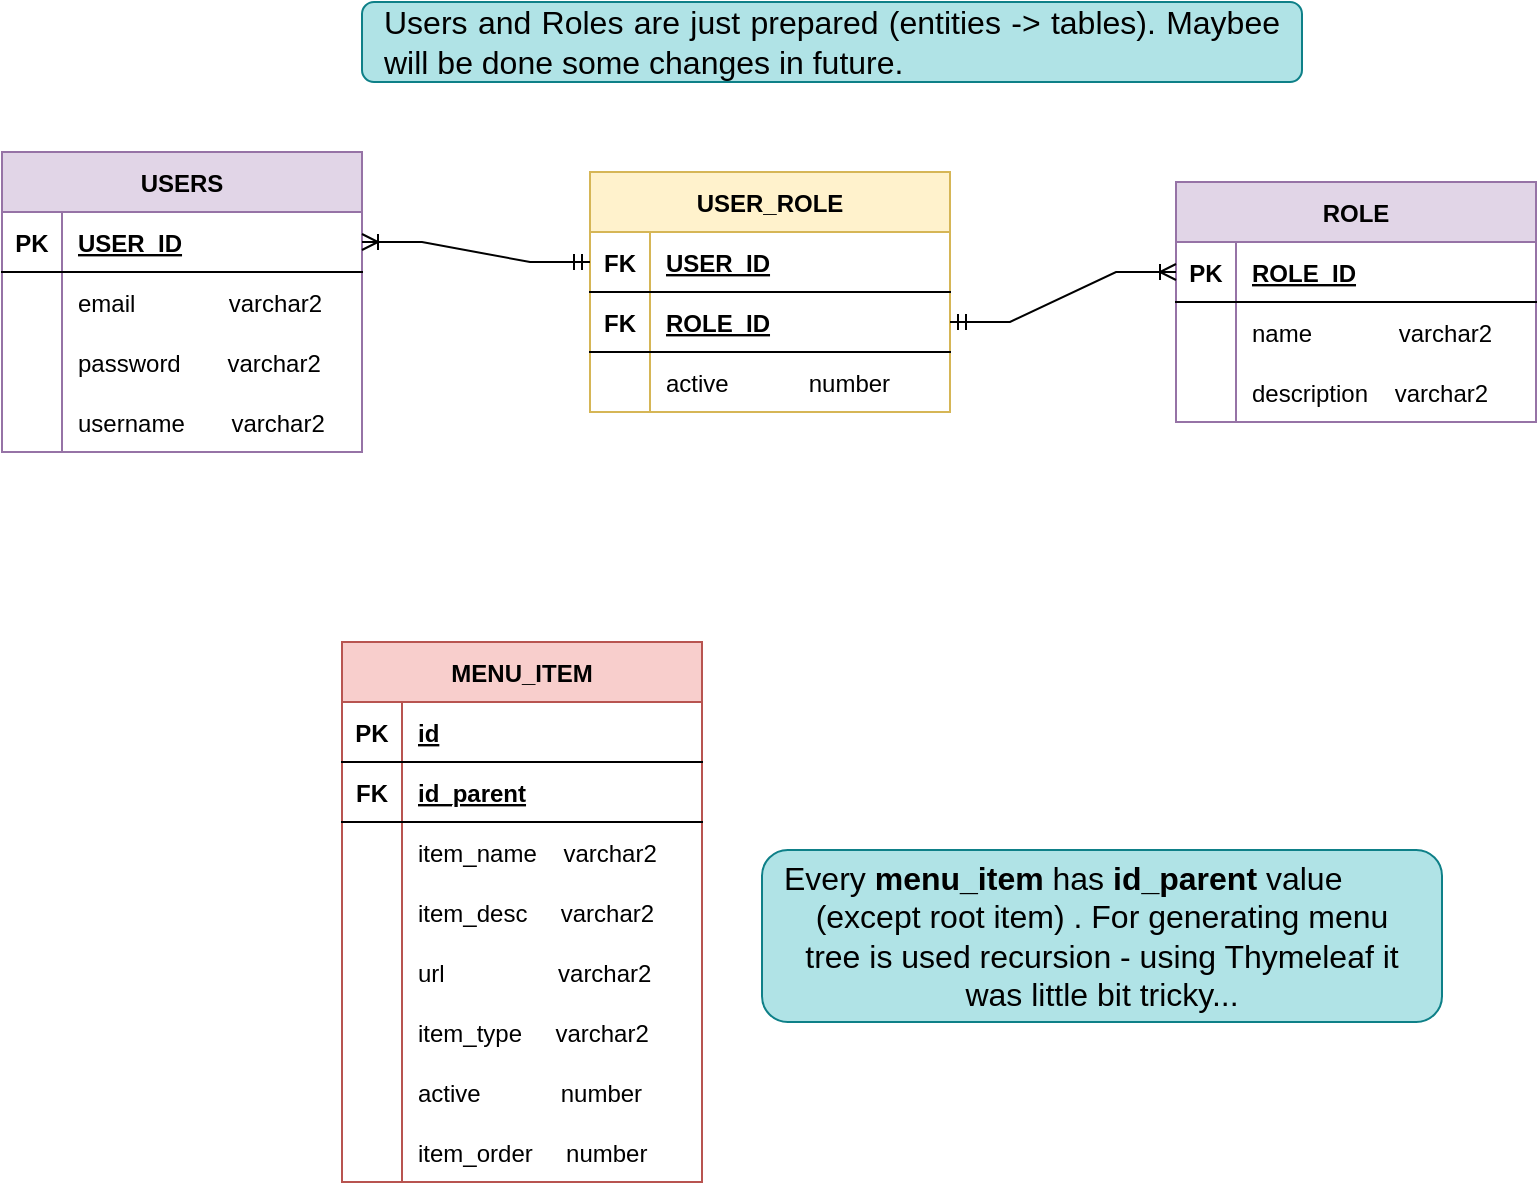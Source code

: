 <mxfile version="20.8.16" type="device"><diagram name="Stránka-1" id="7NlNVVRhLqM0KEA0DAtO"><mxGraphModel dx="1018" dy="578" grid="1" gridSize="10" guides="1" tooltips="1" connect="1" arrows="1" fold="1" page="1" pageScale="1" pageWidth="827" pageHeight="1169" math="0" shadow="0"><root><mxCell id="0"/><mxCell id="1" parent="0"/><mxCell id="jkcJ2z6eCagpfn61NGi7-1" value="MENU_ITEM" style="shape=table;startSize=30;container=1;collapsible=1;childLayout=tableLayout;fixedRows=1;rowLines=0;fontStyle=1;align=center;resizeLast=1;fillColor=#f8cecc;strokeColor=#b85450;" vertex="1" parent="1"><mxGeometry x="200" y="350" width="180" height="270" as="geometry"/></mxCell><mxCell id="jkcJ2z6eCagpfn61NGi7-2" value="" style="shape=tableRow;horizontal=0;startSize=0;swimlaneHead=0;swimlaneBody=0;fillColor=none;collapsible=0;dropTarget=0;points=[[0,0.5],[1,0.5]];portConstraint=eastwest;top=0;left=0;right=0;bottom=1;" vertex="1" parent="jkcJ2z6eCagpfn61NGi7-1"><mxGeometry y="30" width="180" height="30" as="geometry"/></mxCell><mxCell id="jkcJ2z6eCagpfn61NGi7-3" value="PK" style="shape=partialRectangle;connectable=0;fillColor=none;top=0;left=0;bottom=0;right=0;fontStyle=1;overflow=hidden;" vertex="1" parent="jkcJ2z6eCagpfn61NGi7-2"><mxGeometry width="30" height="30" as="geometry"><mxRectangle width="30" height="30" as="alternateBounds"/></mxGeometry></mxCell><mxCell id="jkcJ2z6eCagpfn61NGi7-4" value="id" style="shape=partialRectangle;connectable=0;fillColor=none;top=0;left=0;bottom=0;right=0;align=left;spacingLeft=6;fontStyle=5;overflow=hidden;" vertex="1" parent="jkcJ2z6eCagpfn61NGi7-2"><mxGeometry x="30" width="150" height="30" as="geometry"><mxRectangle width="150" height="30" as="alternateBounds"/></mxGeometry></mxCell><mxCell id="jkcJ2z6eCagpfn61NGi7-20" style="shape=tableRow;horizontal=0;startSize=0;swimlaneHead=0;swimlaneBody=0;fillColor=none;collapsible=0;dropTarget=0;points=[[0,0.5],[1,0.5]];portConstraint=eastwest;top=0;left=0;right=0;bottom=1;" vertex="1" parent="jkcJ2z6eCagpfn61NGi7-1"><mxGeometry y="60" width="180" height="30" as="geometry"/></mxCell><mxCell id="jkcJ2z6eCagpfn61NGi7-21" value="FK" style="shape=partialRectangle;connectable=0;fillColor=none;top=0;left=0;bottom=0;right=0;fontStyle=1;overflow=hidden;" vertex="1" parent="jkcJ2z6eCagpfn61NGi7-20"><mxGeometry width="30" height="30" as="geometry"><mxRectangle width="30" height="30" as="alternateBounds"/></mxGeometry></mxCell><mxCell id="jkcJ2z6eCagpfn61NGi7-22" value="id_parent" style="shape=partialRectangle;connectable=0;fillColor=none;top=0;left=0;bottom=0;right=0;align=left;spacingLeft=6;fontStyle=5;overflow=hidden;" vertex="1" parent="jkcJ2z6eCagpfn61NGi7-20"><mxGeometry x="30" width="150" height="30" as="geometry"><mxRectangle width="150" height="30" as="alternateBounds"/></mxGeometry></mxCell><mxCell id="jkcJ2z6eCagpfn61NGi7-5" value="" style="shape=tableRow;horizontal=0;startSize=0;swimlaneHead=0;swimlaneBody=0;fillColor=none;collapsible=0;dropTarget=0;points=[[0,0.5],[1,0.5]];portConstraint=eastwest;top=0;left=0;right=0;bottom=0;" vertex="1" parent="jkcJ2z6eCagpfn61NGi7-1"><mxGeometry y="90" width="180" height="30" as="geometry"/></mxCell><mxCell id="jkcJ2z6eCagpfn61NGi7-6" value="" style="shape=partialRectangle;connectable=0;fillColor=none;top=0;left=0;bottom=0;right=0;editable=1;overflow=hidden;" vertex="1" parent="jkcJ2z6eCagpfn61NGi7-5"><mxGeometry width="30" height="30" as="geometry"><mxRectangle width="30" height="30" as="alternateBounds"/></mxGeometry></mxCell><mxCell id="jkcJ2z6eCagpfn61NGi7-7" value="item_name    varchar2" style="shape=partialRectangle;connectable=0;fillColor=none;top=0;left=0;bottom=0;right=0;align=left;spacingLeft=6;overflow=hidden;" vertex="1" parent="jkcJ2z6eCagpfn61NGi7-5"><mxGeometry x="30" width="150" height="30" as="geometry"><mxRectangle width="150" height="30" as="alternateBounds"/></mxGeometry></mxCell><mxCell id="jkcJ2z6eCagpfn61NGi7-8" value="" style="shape=tableRow;horizontal=0;startSize=0;swimlaneHead=0;swimlaneBody=0;fillColor=none;collapsible=0;dropTarget=0;points=[[0,0.5],[1,0.5]];portConstraint=eastwest;top=0;left=0;right=0;bottom=0;" vertex="1" parent="jkcJ2z6eCagpfn61NGi7-1"><mxGeometry y="120" width="180" height="30" as="geometry"/></mxCell><mxCell id="jkcJ2z6eCagpfn61NGi7-9" value="" style="shape=partialRectangle;connectable=0;fillColor=none;top=0;left=0;bottom=0;right=0;editable=1;overflow=hidden;" vertex="1" parent="jkcJ2z6eCagpfn61NGi7-8"><mxGeometry width="30" height="30" as="geometry"><mxRectangle width="30" height="30" as="alternateBounds"/></mxGeometry></mxCell><mxCell id="jkcJ2z6eCagpfn61NGi7-10" value="item_desc     varchar2" style="shape=partialRectangle;connectable=0;fillColor=none;top=0;left=0;bottom=0;right=0;align=left;spacingLeft=6;overflow=hidden;" vertex="1" parent="jkcJ2z6eCagpfn61NGi7-8"><mxGeometry x="30" width="150" height="30" as="geometry"><mxRectangle width="150" height="30" as="alternateBounds"/></mxGeometry></mxCell><mxCell id="jkcJ2z6eCagpfn61NGi7-11" value="" style="shape=tableRow;horizontal=0;startSize=0;swimlaneHead=0;swimlaneBody=0;fillColor=none;collapsible=0;dropTarget=0;points=[[0,0.5],[1,0.5]];portConstraint=eastwest;top=0;left=0;right=0;bottom=0;" vertex="1" parent="jkcJ2z6eCagpfn61NGi7-1"><mxGeometry y="150" width="180" height="30" as="geometry"/></mxCell><mxCell id="jkcJ2z6eCagpfn61NGi7-12" value="" style="shape=partialRectangle;connectable=0;fillColor=none;top=0;left=0;bottom=0;right=0;editable=1;overflow=hidden;" vertex="1" parent="jkcJ2z6eCagpfn61NGi7-11"><mxGeometry width="30" height="30" as="geometry"><mxRectangle width="30" height="30" as="alternateBounds"/></mxGeometry></mxCell><mxCell id="jkcJ2z6eCagpfn61NGi7-13" value="url                 varchar2" style="shape=partialRectangle;connectable=0;fillColor=none;top=0;left=0;bottom=0;right=0;align=left;spacingLeft=6;overflow=hidden;" vertex="1" parent="jkcJ2z6eCagpfn61NGi7-11"><mxGeometry x="30" width="150" height="30" as="geometry"><mxRectangle width="150" height="30" as="alternateBounds"/></mxGeometry></mxCell><mxCell id="jkcJ2z6eCagpfn61NGi7-68" style="shape=tableRow;horizontal=0;startSize=0;swimlaneHead=0;swimlaneBody=0;fillColor=none;collapsible=0;dropTarget=0;points=[[0,0.5],[1,0.5]];portConstraint=eastwest;top=0;left=0;right=0;bottom=0;" vertex="1" parent="jkcJ2z6eCagpfn61NGi7-1"><mxGeometry y="180" width="180" height="30" as="geometry"/></mxCell><mxCell id="jkcJ2z6eCagpfn61NGi7-69" style="shape=partialRectangle;connectable=0;fillColor=none;top=0;left=0;bottom=0;right=0;editable=1;overflow=hidden;" vertex="1" parent="jkcJ2z6eCagpfn61NGi7-68"><mxGeometry width="30" height="30" as="geometry"><mxRectangle width="30" height="30" as="alternateBounds"/></mxGeometry></mxCell><mxCell id="jkcJ2z6eCagpfn61NGi7-70" value="item_type     varchar2" style="shape=partialRectangle;connectable=0;fillColor=none;top=0;left=0;bottom=0;right=0;align=left;spacingLeft=6;overflow=hidden;" vertex="1" parent="jkcJ2z6eCagpfn61NGi7-68"><mxGeometry x="30" width="150" height="30" as="geometry"><mxRectangle width="150" height="30" as="alternateBounds"/></mxGeometry></mxCell><mxCell id="jkcJ2z6eCagpfn61NGi7-17" style="shape=tableRow;horizontal=0;startSize=0;swimlaneHead=0;swimlaneBody=0;fillColor=none;collapsible=0;dropTarget=0;points=[[0,0.5],[1,0.5]];portConstraint=eastwest;top=0;left=0;right=0;bottom=0;" vertex="1" parent="jkcJ2z6eCagpfn61NGi7-1"><mxGeometry y="210" width="180" height="30" as="geometry"/></mxCell><mxCell id="jkcJ2z6eCagpfn61NGi7-18" style="shape=partialRectangle;connectable=0;fillColor=none;top=0;left=0;bottom=0;right=0;editable=1;overflow=hidden;" vertex="1" parent="jkcJ2z6eCagpfn61NGi7-17"><mxGeometry width="30" height="30" as="geometry"><mxRectangle width="30" height="30" as="alternateBounds"/></mxGeometry></mxCell><mxCell id="jkcJ2z6eCagpfn61NGi7-19" value="active            number" style="shape=partialRectangle;connectable=0;fillColor=none;top=0;left=0;bottom=0;right=0;align=left;spacingLeft=6;overflow=hidden;" vertex="1" parent="jkcJ2z6eCagpfn61NGi7-17"><mxGeometry x="30" width="150" height="30" as="geometry"><mxRectangle width="150" height="30" as="alternateBounds"/></mxGeometry></mxCell><mxCell id="jkcJ2z6eCagpfn61NGi7-14" style="shape=tableRow;horizontal=0;startSize=0;swimlaneHead=0;swimlaneBody=0;fillColor=none;collapsible=0;dropTarget=0;points=[[0,0.5],[1,0.5]];portConstraint=eastwest;top=0;left=0;right=0;bottom=0;" vertex="1" parent="jkcJ2z6eCagpfn61NGi7-1"><mxGeometry y="240" width="180" height="30" as="geometry"/></mxCell><mxCell id="jkcJ2z6eCagpfn61NGi7-15" style="shape=partialRectangle;connectable=0;fillColor=none;top=0;left=0;bottom=0;right=0;editable=1;overflow=hidden;" vertex="1" parent="jkcJ2z6eCagpfn61NGi7-14"><mxGeometry width="30" height="30" as="geometry"><mxRectangle width="30" height="30" as="alternateBounds"/></mxGeometry></mxCell><mxCell id="jkcJ2z6eCagpfn61NGi7-16" value="item_order     number" style="shape=partialRectangle;connectable=0;fillColor=none;top=0;left=0;bottom=0;right=0;align=left;spacingLeft=6;overflow=hidden;" vertex="1" parent="jkcJ2z6eCagpfn61NGi7-14"><mxGeometry x="30" width="150" height="30" as="geometry"><mxRectangle width="150" height="30" as="alternateBounds"/></mxGeometry></mxCell><mxCell id="jkcJ2z6eCagpfn61NGi7-24" value="USERS" style="shape=table;startSize=30;container=1;collapsible=1;childLayout=tableLayout;fixedRows=1;rowLines=0;fontStyle=1;align=center;resizeLast=1;fillColor=#e1d5e7;strokeColor=#9673a6;" vertex="1" parent="1"><mxGeometry x="30" y="105" width="180" height="150" as="geometry"/></mxCell><mxCell id="jkcJ2z6eCagpfn61NGi7-25" value="" style="shape=tableRow;horizontal=0;startSize=0;swimlaneHead=0;swimlaneBody=0;fillColor=none;collapsible=0;dropTarget=0;points=[[0,0.5],[1,0.5]];portConstraint=eastwest;top=0;left=0;right=0;bottom=1;" vertex="1" parent="jkcJ2z6eCagpfn61NGi7-24"><mxGeometry y="30" width="180" height="30" as="geometry"/></mxCell><mxCell id="jkcJ2z6eCagpfn61NGi7-26" value="PK" style="shape=partialRectangle;connectable=0;fillColor=none;top=0;left=0;bottom=0;right=0;fontStyle=1;overflow=hidden;" vertex="1" parent="jkcJ2z6eCagpfn61NGi7-25"><mxGeometry width="30" height="30" as="geometry"><mxRectangle width="30" height="30" as="alternateBounds"/></mxGeometry></mxCell><mxCell id="jkcJ2z6eCagpfn61NGi7-27" value="USER_ID" style="shape=partialRectangle;connectable=0;fillColor=none;top=0;left=0;bottom=0;right=0;align=left;spacingLeft=6;fontStyle=5;overflow=hidden;" vertex="1" parent="jkcJ2z6eCagpfn61NGi7-25"><mxGeometry x="30" width="150" height="30" as="geometry"><mxRectangle width="150" height="30" as="alternateBounds"/></mxGeometry></mxCell><mxCell id="jkcJ2z6eCagpfn61NGi7-28" value="" style="shape=tableRow;horizontal=0;startSize=0;swimlaneHead=0;swimlaneBody=0;fillColor=none;collapsible=0;dropTarget=0;points=[[0,0.5],[1,0.5]];portConstraint=eastwest;top=0;left=0;right=0;bottom=0;" vertex="1" parent="jkcJ2z6eCagpfn61NGi7-24"><mxGeometry y="60" width="180" height="30" as="geometry"/></mxCell><mxCell id="jkcJ2z6eCagpfn61NGi7-29" value="" style="shape=partialRectangle;connectable=0;fillColor=none;top=0;left=0;bottom=0;right=0;editable=1;overflow=hidden;" vertex="1" parent="jkcJ2z6eCagpfn61NGi7-28"><mxGeometry width="30" height="30" as="geometry"><mxRectangle width="30" height="30" as="alternateBounds"/></mxGeometry></mxCell><mxCell id="jkcJ2z6eCagpfn61NGi7-30" value="email              varchar2" style="shape=partialRectangle;connectable=0;fillColor=none;top=0;left=0;bottom=0;right=0;align=left;spacingLeft=6;overflow=hidden;" vertex="1" parent="jkcJ2z6eCagpfn61NGi7-28"><mxGeometry x="30" width="150" height="30" as="geometry"><mxRectangle width="150" height="30" as="alternateBounds"/></mxGeometry></mxCell><mxCell id="jkcJ2z6eCagpfn61NGi7-31" value="" style="shape=tableRow;horizontal=0;startSize=0;swimlaneHead=0;swimlaneBody=0;fillColor=none;collapsible=0;dropTarget=0;points=[[0,0.5],[1,0.5]];portConstraint=eastwest;top=0;left=0;right=0;bottom=0;" vertex="1" parent="jkcJ2z6eCagpfn61NGi7-24"><mxGeometry y="90" width="180" height="30" as="geometry"/></mxCell><mxCell id="jkcJ2z6eCagpfn61NGi7-32" value="" style="shape=partialRectangle;connectable=0;fillColor=none;top=0;left=0;bottom=0;right=0;editable=1;overflow=hidden;" vertex="1" parent="jkcJ2z6eCagpfn61NGi7-31"><mxGeometry width="30" height="30" as="geometry"><mxRectangle width="30" height="30" as="alternateBounds"/></mxGeometry></mxCell><mxCell id="jkcJ2z6eCagpfn61NGi7-33" value="password       varchar2" style="shape=partialRectangle;connectable=0;fillColor=none;top=0;left=0;bottom=0;right=0;align=left;spacingLeft=6;overflow=hidden;" vertex="1" parent="jkcJ2z6eCagpfn61NGi7-31"><mxGeometry x="30" width="150" height="30" as="geometry"><mxRectangle width="150" height="30" as="alternateBounds"/></mxGeometry></mxCell><mxCell id="jkcJ2z6eCagpfn61NGi7-34" value="" style="shape=tableRow;horizontal=0;startSize=0;swimlaneHead=0;swimlaneBody=0;fillColor=none;collapsible=0;dropTarget=0;points=[[0,0.5],[1,0.5]];portConstraint=eastwest;top=0;left=0;right=0;bottom=0;" vertex="1" parent="jkcJ2z6eCagpfn61NGi7-24"><mxGeometry y="120" width="180" height="30" as="geometry"/></mxCell><mxCell id="jkcJ2z6eCagpfn61NGi7-35" value="" style="shape=partialRectangle;connectable=0;fillColor=none;top=0;left=0;bottom=0;right=0;editable=1;overflow=hidden;" vertex="1" parent="jkcJ2z6eCagpfn61NGi7-34"><mxGeometry width="30" height="30" as="geometry"><mxRectangle width="30" height="30" as="alternateBounds"/></mxGeometry></mxCell><mxCell id="jkcJ2z6eCagpfn61NGi7-36" value="username       varchar2" style="shape=partialRectangle;connectable=0;fillColor=none;top=0;left=0;bottom=0;right=0;align=left;spacingLeft=6;overflow=hidden;" vertex="1" parent="jkcJ2z6eCagpfn61NGi7-34"><mxGeometry x="30" width="150" height="30" as="geometry"><mxRectangle width="150" height="30" as="alternateBounds"/></mxGeometry></mxCell><mxCell id="jkcJ2z6eCagpfn61NGi7-37" value="ROLE" style="shape=table;startSize=30;container=1;collapsible=1;childLayout=tableLayout;fixedRows=1;rowLines=0;fontStyle=1;align=center;resizeLast=1;fillColor=#e1d5e7;strokeColor=#9673a6;" vertex="1" parent="1"><mxGeometry x="617" y="120" width="180" height="120" as="geometry"/></mxCell><mxCell id="jkcJ2z6eCagpfn61NGi7-38" value="" style="shape=tableRow;horizontal=0;startSize=0;swimlaneHead=0;swimlaneBody=0;fillColor=none;collapsible=0;dropTarget=0;points=[[0,0.5],[1,0.5]];portConstraint=eastwest;top=0;left=0;right=0;bottom=1;" vertex="1" parent="jkcJ2z6eCagpfn61NGi7-37"><mxGeometry y="30" width="180" height="30" as="geometry"/></mxCell><mxCell id="jkcJ2z6eCagpfn61NGi7-39" value="PK" style="shape=partialRectangle;connectable=0;fillColor=none;top=0;left=0;bottom=0;right=0;fontStyle=1;overflow=hidden;" vertex="1" parent="jkcJ2z6eCagpfn61NGi7-38"><mxGeometry width="30" height="30" as="geometry"><mxRectangle width="30" height="30" as="alternateBounds"/></mxGeometry></mxCell><mxCell id="jkcJ2z6eCagpfn61NGi7-40" value="ROLE_ID" style="shape=partialRectangle;connectable=0;fillColor=none;top=0;left=0;bottom=0;right=0;align=left;spacingLeft=6;fontStyle=5;overflow=hidden;" vertex="1" parent="jkcJ2z6eCagpfn61NGi7-38"><mxGeometry x="30" width="150" height="30" as="geometry"><mxRectangle width="150" height="30" as="alternateBounds"/></mxGeometry></mxCell><mxCell id="jkcJ2z6eCagpfn61NGi7-41" value="" style="shape=tableRow;horizontal=0;startSize=0;swimlaneHead=0;swimlaneBody=0;fillColor=none;collapsible=0;dropTarget=0;points=[[0,0.5],[1,0.5]];portConstraint=eastwest;top=0;left=0;right=0;bottom=0;" vertex="1" parent="jkcJ2z6eCagpfn61NGi7-37"><mxGeometry y="60" width="180" height="30" as="geometry"/></mxCell><mxCell id="jkcJ2z6eCagpfn61NGi7-42" value="" style="shape=partialRectangle;connectable=0;fillColor=none;top=0;left=0;bottom=0;right=0;editable=1;overflow=hidden;" vertex="1" parent="jkcJ2z6eCagpfn61NGi7-41"><mxGeometry width="30" height="30" as="geometry"><mxRectangle width="30" height="30" as="alternateBounds"/></mxGeometry></mxCell><mxCell id="jkcJ2z6eCagpfn61NGi7-43" value="name             varchar2" style="shape=partialRectangle;connectable=0;fillColor=none;top=0;left=0;bottom=0;right=0;align=left;spacingLeft=6;overflow=hidden;" vertex="1" parent="jkcJ2z6eCagpfn61NGi7-41"><mxGeometry x="30" width="150" height="30" as="geometry"><mxRectangle width="150" height="30" as="alternateBounds"/></mxGeometry></mxCell><mxCell id="jkcJ2z6eCagpfn61NGi7-44" value="" style="shape=tableRow;horizontal=0;startSize=0;swimlaneHead=0;swimlaneBody=0;fillColor=none;collapsible=0;dropTarget=0;points=[[0,0.5],[1,0.5]];portConstraint=eastwest;top=0;left=0;right=0;bottom=0;" vertex="1" parent="jkcJ2z6eCagpfn61NGi7-37"><mxGeometry y="90" width="180" height="30" as="geometry"/></mxCell><mxCell id="jkcJ2z6eCagpfn61NGi7-45" value="" style="shape=partialRectangle;connectable=0;fillColor=none;top=0;left=0;bottom=0;right=0;editable=1;overflow=hidden;" vertex="1" parent="jkcJ2z6eCagpfn61NGi7-44"><mxGeometry width="30" height="30" as="geometry"><mxRectangle width="30" height="30" as="alternateBounds"/></mxGeometry></mxCell><mxCell id="jkcJ2z6eCagpfn61NGi7-46" value="description    varchar2" style="shape=partialRectangle;connectable=0;fillColor=none;top=0;left=0;bottom=0;right=0;align=left;spacingLeft=6;overflow=hidden;" vertex="1" parent="jkcJ2z6eCagpfn61NGi7-44"><mxGeometry x="30" width="150" height="30" as="geometry"><mxRectangle width="150" height="30" as="alternateBounds"/></mxGeometry></mxCell><mxCell id="jkcJ2z6eCagpfn61NGi7-50" value="USER_ROLE" style="shape=table;startSize=30;container=1;collapsible=1;childLayout=tableLayout;fixedRows=1;rowLines=0;fontStyle=1;align=center;resizeLast=1;fillColor=#fff2cc;strokeColor=#d6b656;" vertex="1" parent="1"><mxGeometry x="324" y="115" width="180" height="120" as="geometry"/></mxCell><mxCell id="jkcJ2z6eCagpfn61NGi7-51" value="" style="shape=tableRow;horizontal=0;startSize=0;swimlaneHead=0;swimlaneBody=0;fillColor=none;collapsible=0;dropTarget=0;points=[[0,0.5],[1,0.5]];portConstraint=eastwest;top=0;left=0;right=0;bottom=1;" vertex="1" parent="jkcJ2z6eCagpfn61NGi7-50"><mxGeometry y="30" width="180" height="30" as="geometry"/></mxCell><mxCell id="jkcJ2z6eCagpfn61NGi7-52" value="FK" style="shape=partialRectangle;connectable=0;fillColor=none;top=0;left=0;bottom=0;right=0;fontStyle=1;overflow=hidden;" vertex="1" parent="jkcJ2z6eCagpfn61NGi7-51"><mxGeometry width="30" height="30" as="geometry"><mxRectangle width="30" height="30" as="alternateBounds"/></mxGeometry></mxCell><mxCell id="jkcJ2z6eCagpfn61NGi7-53" value="USER_ID" style="shape=partialRectangle;connectable=0;fillColor=none;top=0;left=0;bottom=0;right=0;align=left;spacingLeft=6;fontStyle=5;overflow=hidden;" vertex="1" parent="jkcJ2z6eCagpfn61NGi7-51"><mxGeometry x="30" width="150" height="30" as="geometry"><mxRectangle width="150" height="30" as="alternateBounds"/></mxGeometry></mxCell><mxCell id="jkcJ2z6eCagpfn61NGi7-63" style="shape=tableRow;horizontal=0;startSize=0;swimlaneHead=0;swimlaneBody=0;fillColor=none;collapsible=0;dropTarget=0;points=[[0,0.5],[1,0.5]];portConstraint=eastwest;top=0;left=0;right=0;bottom=1;" vertex="1" parent="jkcJ2z6eCagpfn61NGi7-50"><mxGeometry y="60" width="180" height="30" as="geometry"/></mxCell><mxCell id="jkcJ2z6eCagpfn61NGi7-64" value="FK" style="shape=partialRectangle;connectable=0;fillColor=none;top=0;left=0;bottom=0;right=0;fontStyle=1;overflow=hidden;" vertex="1" parent="jkcJ2z6eCagpfn61NGi7-63"><mxGeometry width="30" height="30" as="geometry"><mxRectangle width="30" height="30" as="alternateBounds"/></mxGeometry></mxCell><mxCell id="jkcJ2z6eCagpfn61NGi7-65" value="ROLE_ID" style="shape=partialRectangle;connectable=0;fillColor=none;top=0;left=0;bottom=0;right=0;align=left;spacingLeft=6;fontStyle=5;overflow=hidden;" vertex="1" parent="jkcJ2z6eCagpfn61NGi7-63"><mxGeometry x="30" width="150" height="30" as="geometry"><mxRectangle width="150" height="30" as="alternateBounds"/></mxGeometry></mxCell><mxCell id="jkcJ2z6eCagpfn61NGi7-54" value="" style="shape=tableRow;horizontal=0;startSize=0;swimlaneHead=0;swimlaneBody=0;fillColor=none;collapsible=0;dropTarget=0;points=[[0,0.5],[1,0.5]];portConstraint=eastwest;top=0;left=0;right=0;bottom=0;" vertex="1" parent="jkcJ2z6eCagpfn61NGi7-50"><mxGeometry y="90" width="180" height="30" as="geometry"/></mxCell><mxCell id="jkcJ2z6eCagpfn61NGi7-55" value="" style="shape=partialRectangle;connectable=0;fillColor=none;top=0;left=0;bottom=0;right=0;editable=1;overflow=hidden;" vertex="1" parent="jkcJ2z6eCagpfn61NGi7-54"><mxGeometry width="30" height="30" as="geometry"><mxRectangle width="30" height="30" as="alternateBounds"/></mxGeometry></mxCell><mxCell id="jkcJ2z6eCagpfn61NGi7-56" value="active            number" style="shape=partialRectangle;connectable=0;fillColor=none;top=0;left=0;bottom=0;right=0;align=left;spacingLeft=6;overflow=hidden;" vertex="1" parent="jkcJ2z6eCagpfn61NGi7-54"><mxGeometry x="30" width="150" height="30" as="geometry"><mxRectangle width="150" height="30" as="alternateBounds"/></mxGeometry></mxCell><mxCell id="jkcJ2z6eCagpfn61NGi7-66" value="" style="edgeStyle=entityRelationEdgeStyle;fontSize=12;html=1;endArrow=ERoneToMany;startArrow=ERmandOne;rounded=0;entryX=0;entryY=0.5;entryDx=0;entryDy=0;" edge="1" parent="1" source="jkcJ2z6eCagpfn61NGi7-63" target="jkcJ2z6eCagpfn61NGi7-38"><mxGeometry width="100" height="100" relative="1" as="geometry"><mxPoint x="360" y="425" as="sourcePoint"/><mxPoint x="610" y="165" as="targetPoint"/></mxGeometry></mxCell><mxCell id="jkcJ2z6eCagpfn61NGi7-67" value="" style="edgeStyle=entityRelationEdgeStyle;fontSize=12;html=1;endArrow=ERoneToMany;startArrow=ERmandOne;rounded=0;" edge="1" parent="1" source="jkcJ2z6eCagpfn61NGi7-51" target="jkcJ2z6eCagpfn61NGi7-25"><mxGeometry width="100" height="100" relative="1" as="geometry"><mxPoint x="290" y="255" as="sourcePoint"/><mxPoint x="627" y="175" as="targetPoint"/></mxGeometry></mxCell><mxCell id="jkcJ2z6eCagpfn61NGi7-71" value="&lt;div style=&quot;text-align: justify;&quot;&gt;Users and Roles are just prepared (entities -&amp;gt; tables). Maybee will be done some changes in future.&lt;/div&gt;" style="rounded=1;whiteSpace=wrap;html=1;fontSize=16;fillColor=#b0e3e6;strokeColor=#0e8088;spacingLeft=10;spacingRight=10;" vertex="1" parent="1"><mxGeometry x="210" y="30" width="470" height="40" as="geometry"/></mxCell><mxCell id="jkcJ2z6eCagpfn61NGi7-72" value="&lt;div style=&quot;text-align: justify;&quot;&gt;Every &lt;b&gt;menu_item&lt;/b&gt; has &lt;b&gt;id_parent &lt;/b&gt;value&amp;nbsp;&lt;/div&gt;(except root item)&amp;nbsp;&lt;span style=&quot;text-align: justify; background-color: initial;&quot;&gt;. For generating menu tree is used recursion - using Thymeleaf it was little bit tricky...&lt;/span&gt;" style="rounded=1;whiteSpace=wrap;html=1;fontSize=16;fillColor=#b0e3e6;strokeColor=#0e8088;spacingLeft=10;spacingRight=10;" vertex="1" parent="1"><mxGeometry x="410" y="454" width="340" height="86" as="geometry"/></mxCell></root></mxGraphModel></diagram></mxfile>